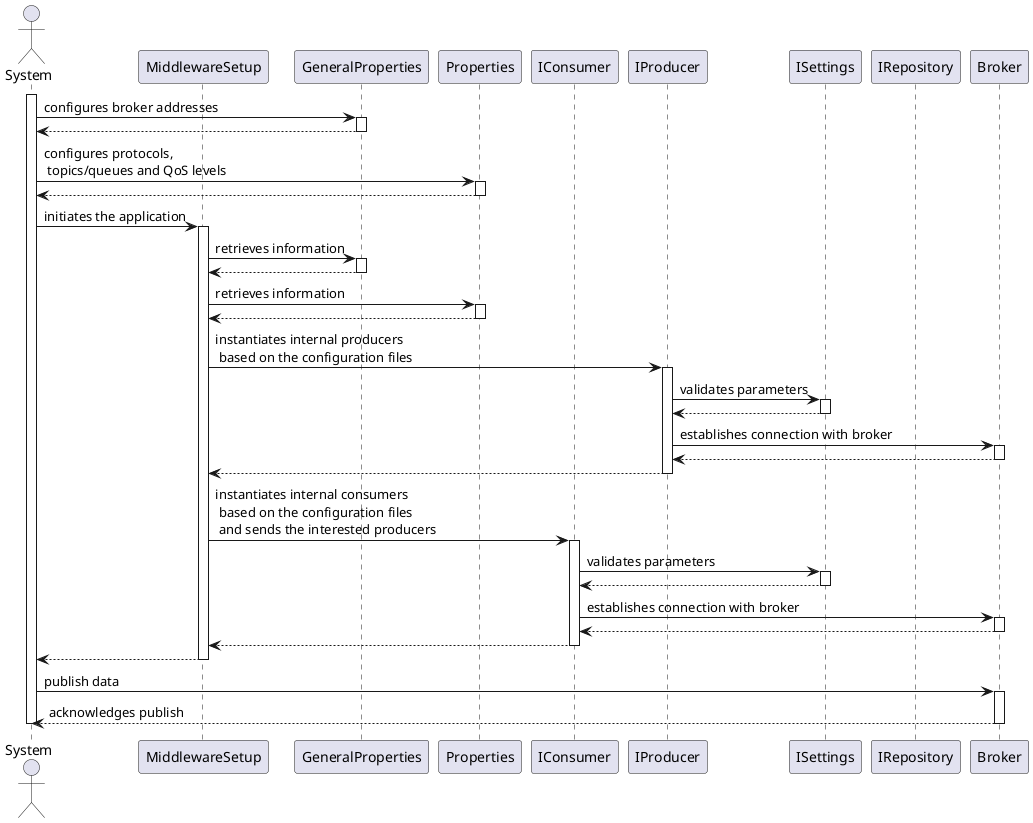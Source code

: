 @startuml

actor System as usr
participant MiddlewareSetup as ms
participant GeneralProperties as gp
participant Properties as p
participant IConsumer as ic
participant IProducer as ip
participant ISettings as ise
participant IRepository as ir
participant "Broker" as b

activate usr
usr -> gp : configures broker addresses
activate gp
gp --> usr
deactivate gp
usr -> p : configures protocols, \n topics/queues and QoS levels
activate p
p --> usr
deactivate p
usr -> ms : initiates the application
activate ms
ms -> gp : retrieves information
activate gp
gp --> ms
deactivate gp
ms -> p : retrieves information
activate p
p --> ms
deactivate p
ms -> ip : instantiates internal producers \n based on the configuration files
activate ip
ip -> ise : validates parameters
activate ise
ise --> ip
deactivate ise
ip -> b : establishes connection with broker
activate b
b --> ip
deactivate b
ip --> ms
deactivate ip
ms -> ic : instantiates internal consumers \n based on the configuration files \n and sends the interested producers
activate ic
ic -> ise : validates parameters
activate ise
ise --> ic
deactivate ise
ic -> b : establishes connection with broker
activate b
b --> ic
deactivate b
ic --> ms
deactivate ic
ms --> usr
deactivate ms
usr -> b : publish data
activate b
b --> usr : acknowledges publish
deactivate b

deactivate usr

@enduml